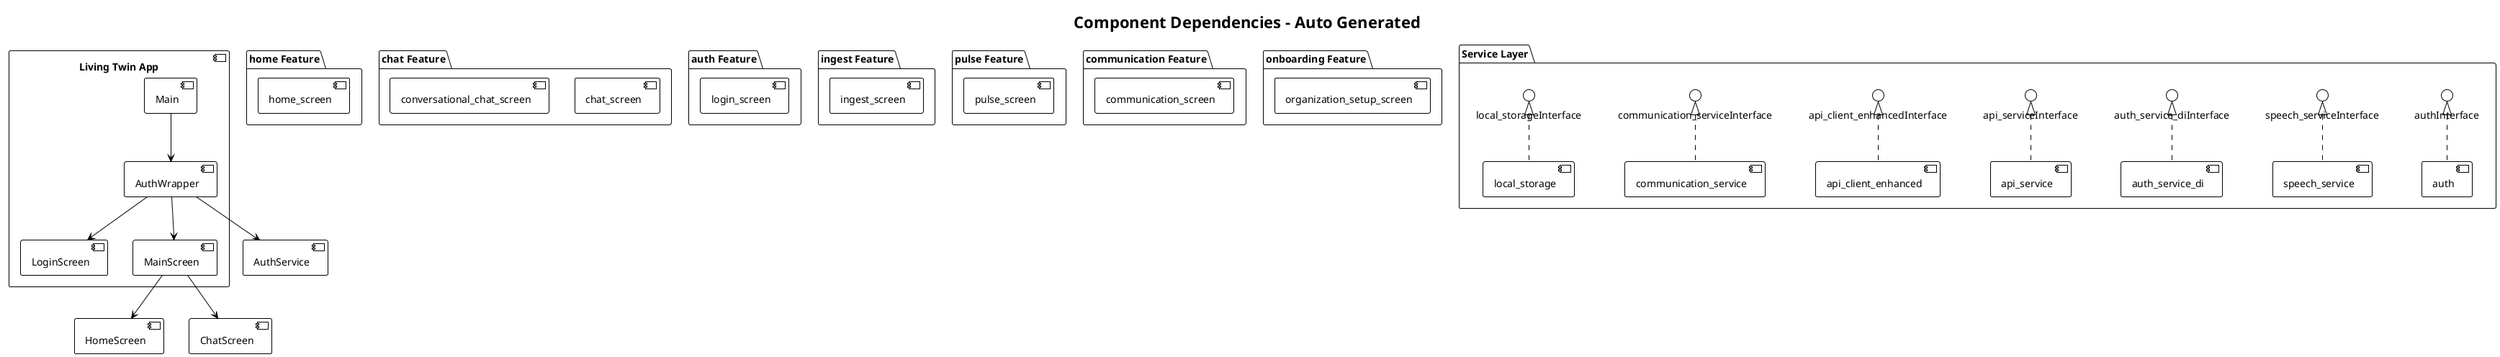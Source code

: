 @startuml Living Twin Mobile - Component Relationships
!theme plain
title Component Dependencies - Auto Generated

component "Living Twin App" as App {
  [Main] --> [AuthWrapper]
  [AuthWrapper] --> [LoginScreen]
  [AuthWrapper] --> [MainScreen]
}

package "home Feature" {
  component [home_screen]
}

package "chat Feature" {
  component [chat_screen]
  component [conversational_chat_screen]
}

package "auth Feature" {
  component [login_screen]
}

package "ingest Feature" {
  component [ingest_screen]
}

package "pulse Feature" {
  component [pulse_screen]
}

package "communication Feature" {
  component [communication_screen]
}

package "onboarding Feature" {
  component [organization_setup_screen]
}

package "Service Layer" {
  interface authInterface
  component [auth]
  authInterface <|.. auth
  interface speech_serviceInterface
  component [speech_service]
  speech_serviceInterface <|.. speech_service
  interface auth_service_diInterface
  component [auth_service_di]
  auth_service_diInterface <|.. auth_service_di
  interface api_serviceInterface
  component [api_service]
  api_serviceInterface <|.. api_service
  interface api_client_enhancedInterface
  component [api_client_enhanced]
  api_client_enhancedInterface <|.. api_client_enhanced
  interface communication_serviceInterface
  component [communication_service]
  communication_serviceInterface <|.. communication_service
  interface local_storageInterface
  component [local_storage]
  local_storageInterface <|.. local_storage
}

[AuthWrapper] --> [AuthService]
[MainScreen] --> [HomeScreen]
[MainScreen] --> [ChatScreen]
@enduml
